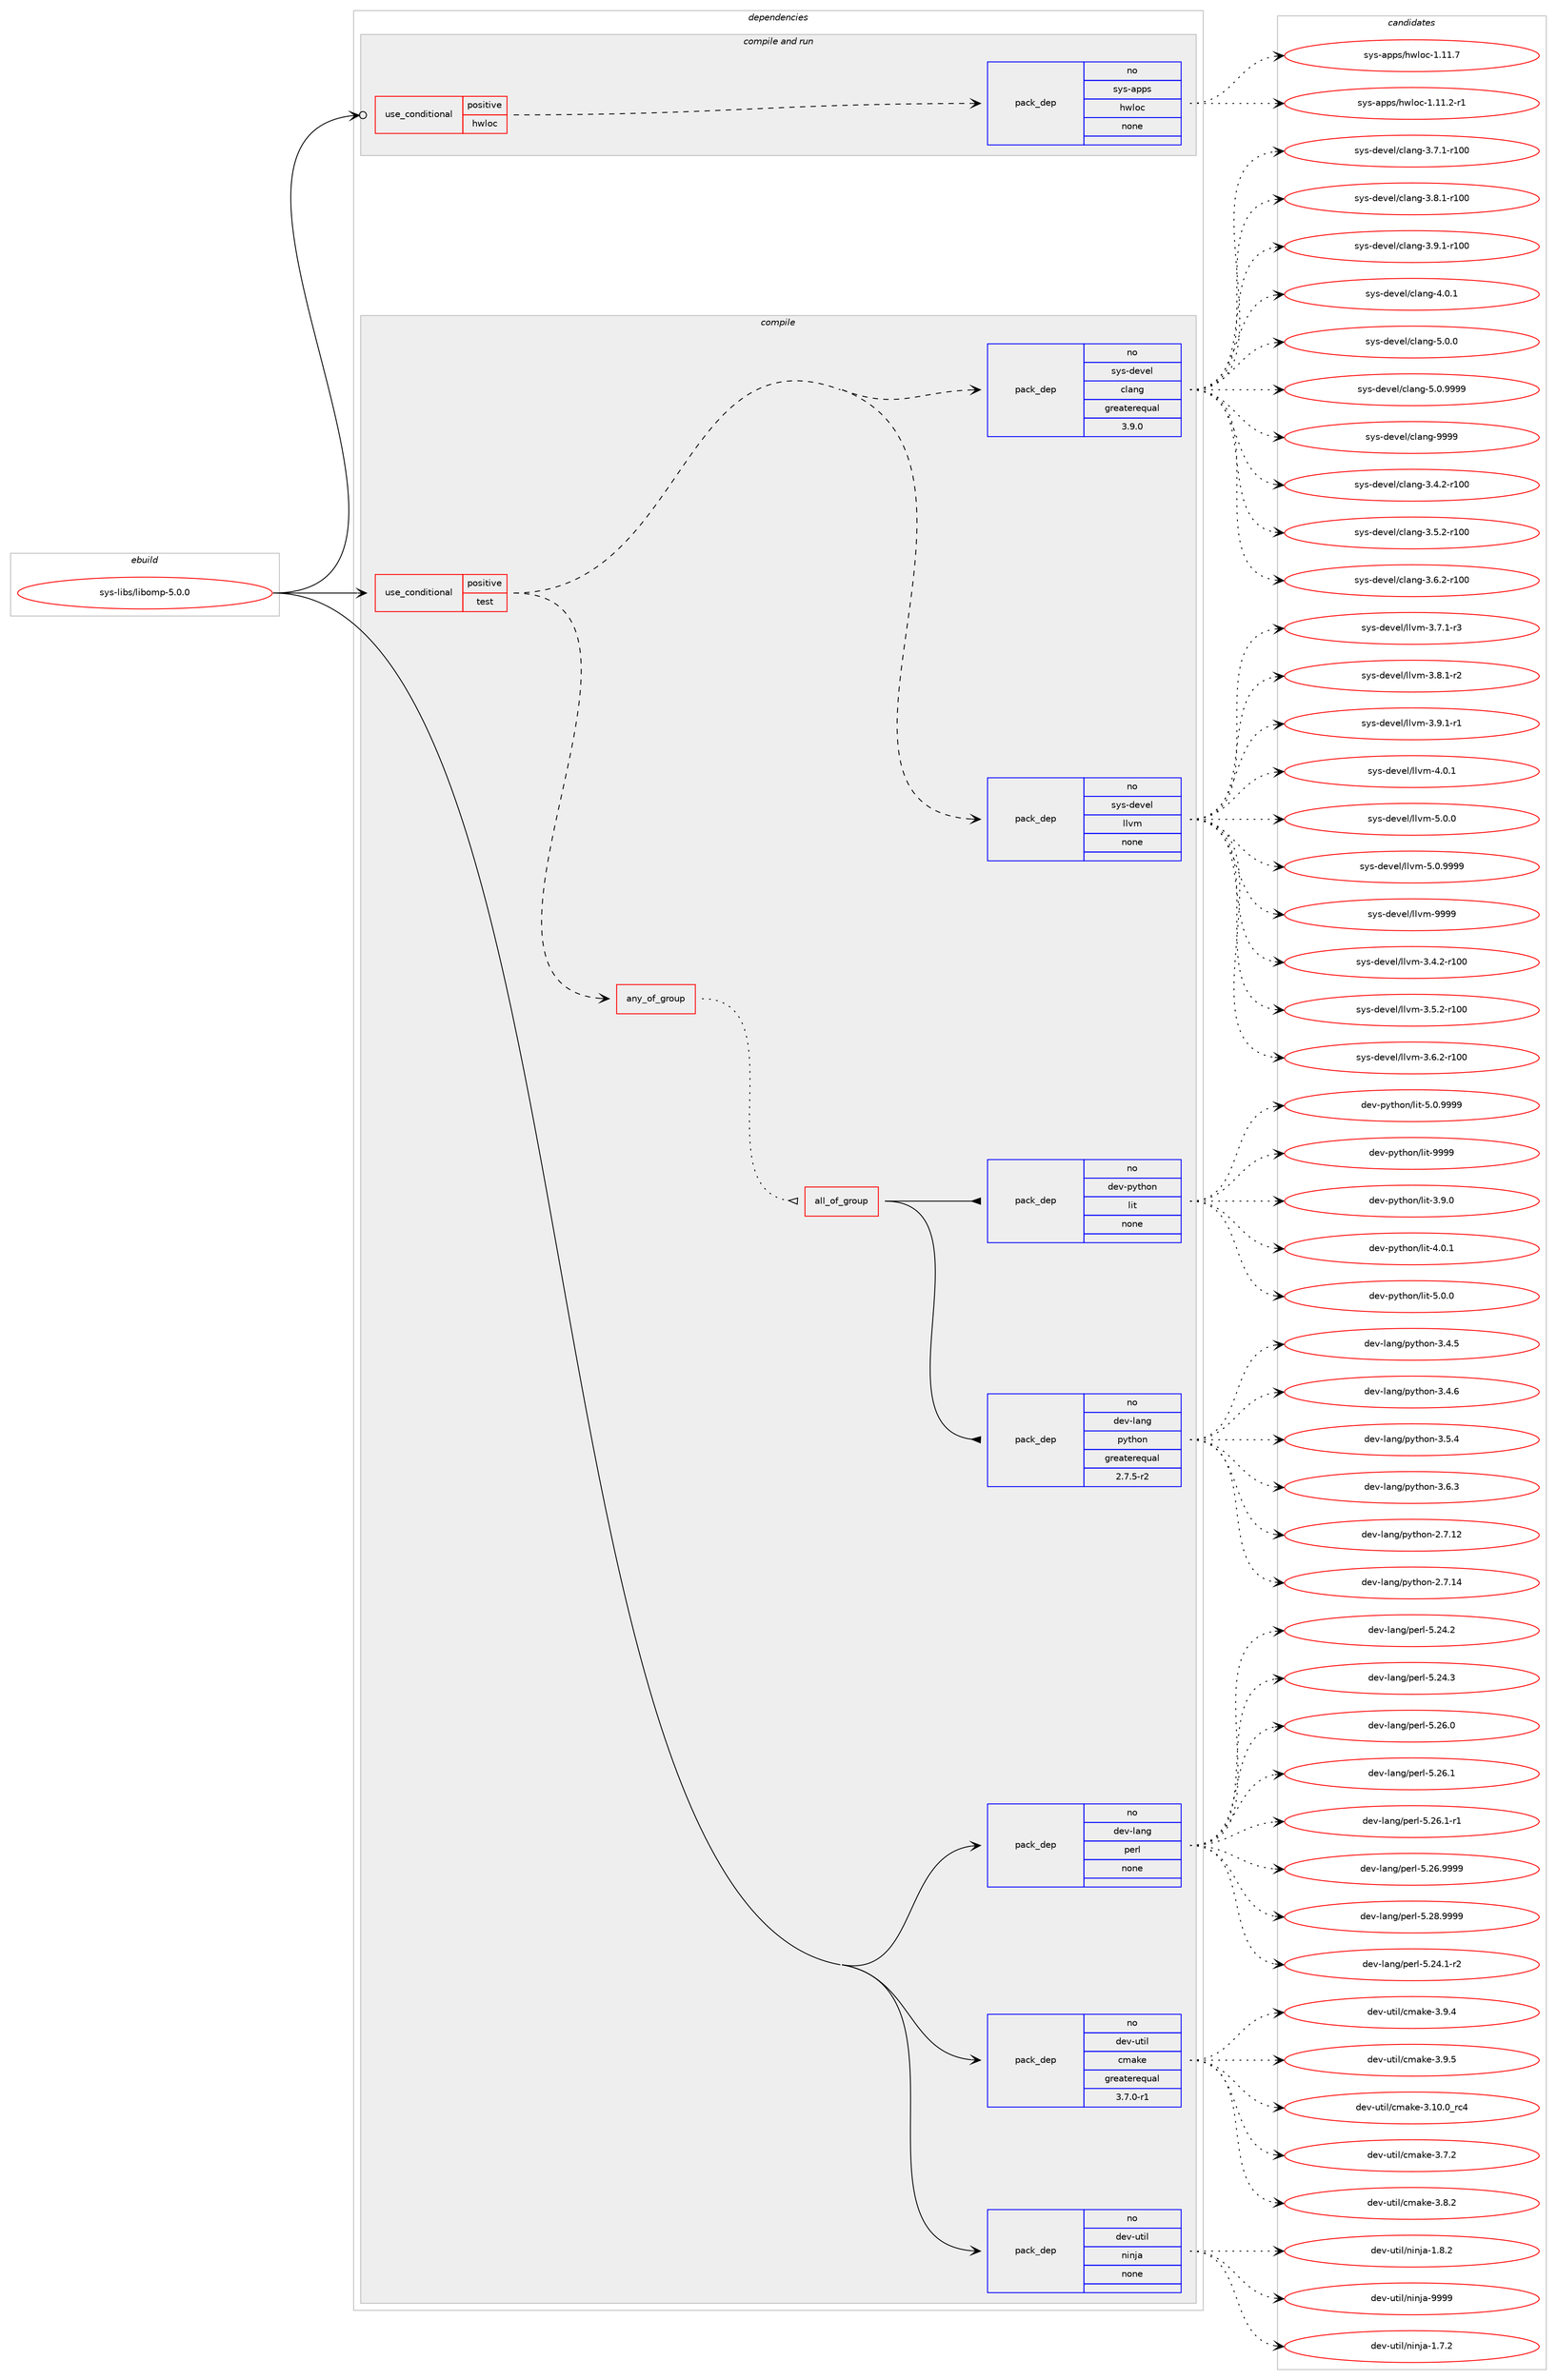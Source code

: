 digraph prolog {

# *************
# Graph options
# *************

newrank=true;
concentrate=true;
compound=true;
graph [rankdir=LR,fontname=Helvetica,fontsize=10,ranksep=1.5];#, ranksep=2.5, nodesep=0.2];
edge  [arrowhead=vee];
node  [fontname=Helvetica,fontsize=10];

# **********
# The ebuild
# **********

subgraph cluster_leftcol {
color=gray;
rank=same;
label=<<i>ebuild</i>>;
id [label="sys-libs/libomp-5.0.0", color=red, width=4, href="../sys-libs/libomp-5.0.0.svg"];
}

# ****************
# The dependencies
# ****************

subgraph cluster_midcol {
color=gray;
label=<<i>dependencies</i>>;
subgraph cluster_compile {
fillcolor="#eeeeee";
style=filled;
label=<<i>compile</i>>;
subgraph cond118335 {
dependency495050 [label=<<TABLE BORDER="0" CELLBORDER="1" CELLSPACING="0" CELLPADDING="4"><TR><TD ROWSPAN="3" CELLPADDING="10">use_conditional</TD></TR><TR><TD>positive</TD></TR><TR><TD>test</TD></TR></TABLE>>, shape=none, color=red];
subgraph any8447 {
dependency495051 [label=<<TABLE BORDER="0" CELLBORDER="1" CELLSPACING="0" CELLPADDING="4"><TR><TD CELLPADDING="10">any_of_group</TD></TR></TABLE>>, shape=none, color=red];subgraph all325 {
dependency495052 [label=<<TABLE BORDER="0" CELLBORDER="1" CELLSPACING="0" CELLPADDING="4"><TR><TD CELLPADDING="10">all_of_group</TD></TR></TABLE>>, shape=none, color=red];subgraph pack367946 {
dependency495053 [label=<<TABLE BORDER="0" CELLBORDER="1" CELLSPACING="0" CELLPADDING="4" WIDTH="220"><TR><TD ROWSPAN="6" CELLPADDING="30">pack_dep</TD></TR><TR><TD WIDTH="110">no</TD></TR><TR><TD>dev-lang</TD></TR><TR><TD>python</TD></TR><TR><TD>greaterequal</TD></TR><TR><TD>2.7.5-r2</TD></TR></TABLE>>, shape=none, color=blue];
}
dependency495052:e -> dependency495053:w [weight=20,style="solid",arrowhead="inv"];
subgraph pack367947 {
dependency495054 [label=<<TABLE BORDER="0" CELLBORDER="1" CELLSPACING="0" CELLPADDING="4" WIDTH="220"><TR><TD ROWSPAN="6" CELLPADDING="30">pack_dep</TD></TR><TR><TD WIDTH="110">no</TD></TR><TR><TD>dev-python</TD></TR><TR><TD>lit</TD></TR><TR><TD>none</TD></TR><TR><TD></TD></TR></TABLE>>, shape=none, color=blue];
}
dependency495052:e -> dependency495054:w [weight=20,style="solid",arrowhead="inv"];
}
dependency495051:e -> dependency495052:w [weight=20,style="dotted",arrowhead="oinv"];
}
dependency495050:e -> dependency495051:w [weight=20,style="dashed",arrowhead="vee"];
subgraph pack367948 {
dependency495055 [label=<<TABLE BORDER="0" CELLBORDER="1" CELLSPACING="0" CELLPADDING="4" WIDTH="220"><TR><TD ROWSPAN="6" CELLPADDING="30">pack_dep</TD></TR><TR><TD WIDTH="110">no</TD></TR><TR><TD>sys-devel</TD></TR><TR><TD>llvm</TD></TR><TR><TD>none</TD></TR><TR><TD></TD></TR></TABLE>>, shape=none, color=blue];
}
dependency495050:e -> dependency495055:w [weight=20,style="dashed",arrowhead="vee"];
subgraph pack367949 {
dependency495056 [label=<<TABLE BORDER="0" CELLBORDER="1" CELLSPACING="0" CELLPADDING="4" WIDTH="220"><TR><TD ROWSPAN="6" CELLPADDING="30">pack_dep</TD></TR><TR><TD WIDTH="110">no</TD></TR><TR><TD>sys-devel</TD></TR><TR><TD>clang</TD></TR><TR><TD>greaterequal</TD></TR><TR><TD>3.9.0</TD></TR></TABLE>>, shape=none, color=blue];
}
dependency495050:e -> dependency495056:w [weight=20,style="dashed",arrowhead="vee"];
}
id:e -> dependency495050:w [weight=20,style="solid",arrowhead="vee"];
subgraph pack367950 {
dependency495057 [label=<<TABLE BORDER="0" CELLBORDER="1" CELLSPACING="0" CELLPADDING="4" WIDTH="220"><TR><TD ROWSPAN="6" CELLPADDING="30">pack_dep</TD></TR><TR><TD WIDTH="110">no</TD></TR><TR><TD>dev-lang</TD></TR><TR><TD>perl</TD></TR><TR><TD>none</TD></TR><TR><TD></TD></TR></TABLE>>, shape=none, color=blue];
}
id:e -> dependency495057:w [weight=20,style="solid",arrowhead="vee"];
subgraph pack367951 {
dependency495058 [label=<<TABLE BORDER="0" CELLBORDER="1" CELLSPACING="0" CELLPADDING="4" WIDTH="220"><TR><TD ROWSPAN="6" CELLPADDING="30">pack_dep</TD></TR><TR><TD WIDTH="110">no</TD></TR><TR><TD>dev-util</TD></TR><TR><TD>cmake</TD></TR><TR><TD>greaterequal</TD></TR><TR><TD>3.7.0-r1</TD></TR></TABLE>>, shape=none, color=blue];
}
id:e -> dependency495058:w [weight=20,style="solid",arrowhead="vee"];
subgraph pack367952 {
dependency495059 [label=<<TABLE BORDER="0" CELLBORDER="1" CELLSPACING="0" CELLPADDING="4" WIDTH="220"><TR><TD ROWSPAN="6" CELLPADDING="30">pack_dep</TD></TR><TR><TD WIDTH="110">no</TD></TR><TR><TD>dev-util</TD></TR><TR><TD>ninja</TD></TR><TR><TD>none</TD></TR><TR><TD></TD></TR></TABLE>>, shape=none, color=blue];
}
id:e -> dependency495059:w [weight=20,style="solid",arrowhead="vee"];
}
subgraph cluster_compileandrun {
fillcolor="#eeeeee";
style=filled;
label=<<i>compile and run</i>>;
subgraph cond118336 {
dependency495060 [label=<<TABLE BORDER="0" CELLBORDER="1" CELLSPACING="0" CELLPADDING="4"><TR><TD ROWSPAN="3" CELLPADDING="10">use_conditional</TD></TR><TR><TD>positive</TD></TR><TR><TD>hwloc</TD></TR></TABLE>>, shape=none, color=red];
subgraph pack367953 {
dependency495061 [label=<<TABLE BORDER="0" CELLBORDER="1" CELLSPACING="0" CELLPADDING="4" WIDTH="220"><TR><TD ROWSPAN="6" CELLPADDING="30">pack_dep</TD></TR><TR><TD WIDTH="110">no</TD></TR><TR><TD>sys-apps</TD></TR><TR><TD>hwloc</TD></TR><TR><TD>none</TD></TR><TR><TD></TD></TR></TABLE>>, shape=none, color=blue];
}
dependency495060:e -> dependency495061:w [weight=20,style="dashed",arrowhead="vee"];
}
id:e -> dependency495060:w [weight=20,style="solid",arrowhead="odotvee"];
}
subgraph cluster_run {
fillcolor="#eeeeee";
style=filled;
label=<<i>run</i>>;
}
}

# **************
# The candidates
# **************

subgraph cluster_choices {
rank=same;
color=gray;
label=<<i>candidates</i>>;

subgraph choice367946 {
color=black;
nodesep=1;
choice10010111845108971101034711212111610411111045504655464950 [label="dev-lang/python-2.7.12", color=red, width=4,href="../dev-lang/python-2.7.12.svg"];
choice10010111845108971101034711212111610411111045504655464952 [label="dev-lang/python-2.7.14", color=red, width=4,href="../dev-lang/python-2.7.14.svg"];
choice100101118451089711010347112121116104111110455146524653 [label="dev-lang/python-3.4.5", color=red, width=4,href="../dev-lang/python-3.4.5.svg"];
choice100101118451089711010347112121116104111110455146524654 [label="dev-lang/python-3.4.6", color=red, width=4,href="../dev-lang/python-3.4.6.svg"];
choice100101118451089711010347112121116104111110455146534652 [label="dev-lang/python-3.5.4", color=red, width=4,href="../dev-lang/python-3.5.4.svg"];
choice100101118451089711010347112121116104111110455146544651 [label="dev-lang/python-3.6.3", color=red, width=4,href="../dev-lang/python-3.6.3.svg"];
dependency495053:e -> choice10010111845108971101034711212111610411111045504655464950:w [style=dotted,weight="100"];
dependency495053:e -> choice10010111845108971101034711212111610411111045504655464952:w [style=dotted,weight="100"];
dependency495053:e -> choice100101118451089711010347112121116104111110455146524653:w [style=dotted,weight="100"];
dependency495053:e -> choice100101118451089711010347112121116104111110455146524654:w [style=dotted,weight="100"];
dependency495053:e -> choice100101118451089711010347112121116104111110455146534652:w [style=dotted,weight="100"];
dependency495053:e -> choice100101118451089711010347112121116104111110455146544651:w [style=dotted,weight="100"];
}
subgraph choice367947 {
color=black;
nodesep=1;
choice1001011184511212111610411111047108105116455146574648 [label="dev-python/lit-3.9.0", color=red, width=4,href="../dev-python/lit-3.9.0.svg"];
choice1001011184511212111610411111047108105116455246484649 [label="dev-python/lit-4.0.1", color=red, width=4,href="../dev-python/lit-4.0.1.svg"];
choice1001011184511212111610411111047108105116455346484648 [label="dev-python/lit-5.0.0", color=red, width=4,href="../dev-python/lit-5.0.0.svg"];
choice1001011184511212111610411111047108105116455346484657575757 [label="dev-python/lit-5.0.9999", color=red, width=4,href="../dev-python/lit-5.0.9999.svg"];
choice10010111845112121116104111110471081051164557575757 [label="dev-python/lit-9999", color=red, width=4,href="../dev-python/lit-9999.svg"];
dependency495054:e -> choice1001011184511212111610411111047108105116455146574648:w [style=dotted,weight="100"];
dependency495054:e -> choice1001011184511212111610411111047108105116455246484649:w [style=dotted,weight="100"];
dependency495054:e -> choice1001011184511212111610411111047108105116455346484648:w [style=dotted,weight="100"];
dependency495054:e -> choice1001011184511212111610411111047108105116455346484657575757:w [style=dotted,weight="100"];
dependency495054:e -> choice10010111845112121116104111110471081051164557575757:w [style=dotted,weight="100"];
}
subgraph choice367948 {
color=black;
nodesep=1;
choice115121115451001011181011084710810811810945514652465045114494848 [label="sys-devel/llvm-3.4.2-r100", color=red, width=4,href="../sys-devel/llvm-3.4.2-r100.svg"];
choice115121115451001011181011084710810811810945514653465045114494848 [label="sys-devel/llvm-3.5.2-r100", color=red, width=4,href="../sys-devel/llvm-3.5.2-r100.svg"];
choice115121115451001011181011084710810811810945514654465045114494848 [label="sys-devel/llvm-3.6.2-r100", color=red, width=4,href="../sys-devel/llvm-3.6.2-r100.svg"];
choice11512111545100101118101108471081081181094551465546494511451 [label="sys-devel/llvm-3.7.1-r3", color=red, width=4,href="../sys-devel/llvm-3.7.1-r3.svg"];
choice11512111545100101118101108471081081181094551465646494511450 [label="sys-devel/llvm-3.8.1-r2", color=red, width=4,href="../sys-devel/llvm-3.8.1-r2.svg"];
choice11512111545100101118101108471081081181094551465746494511449 [label="sys-devel/llvm-3.9.1-r1", color=red, width=4,href="../sys-devel/llvm-3.9.1-r1.svg"];
choice1151211154510010111810110847108108118109455246484649 [label="sys-devel/llvm-4.0.1", color=red, width=4,href="../sys-devel/llvm-4.0.1.svg"];
choice1151211154510010111810110847108108118109455346484648 [label="sys-devel/llvm-5.0.0", color=red, width=4,href="../sys-devel/llvm-5.0.0.svg"];
choice1151211154510010111810110847108108118109455346484657575757 [label="sys-devel/llvm-5.0.9999", color=red, width=4,href="../sys-devel/llvm-5.0.9999.svg"];
choice11512111545100101118101108471081081181094557575757 [label="sys-devel/llvm-9999", color=red, width=4,href="../sys-devel/llvm-9999.svg"];
dependency495055:e -> choice115121115451001011181011084710810811810945514652465045114494848:w [style=dotted,weight="100"];
dependency495055:e -> choice115121115451001011181011084710810811810945514653465045114494848:w [style=dotted,weight="100"];
dependency495055:e -> choice115121115451001011181011084710810811810945514654465045114494848:w [style=dotted,weight="100"];
dependency495055:e -> choice11512111545100101118101108471081081181094551465546494511451:w [style=dotted,weight="100"];
dependency495055:e -> choice11512111545100101118101108471081081181094551465646494511450:w [style=dotted,weight="100"];
dependency495055:e -> choice11512111545100101118101108471081081181094551465746494511449:w [style=dotted,weight="100"];
dependency495055:e -> choice1151211154510010111810110847108108118109455246484649:w [style=dotted,weight="100"];
dependency495055:e -> choice1151211154510010111810110847108108118109455346484648:w [style=dotted,weight="100"];
dependency495055:e -> choice1151211154510010111810110847108108118109455346484657575757:w [style=dotted,weight="100"];
dependency495055:e -> choice11512111545100101118101108471081081181094557575757:w [style=dotted,weight="100"];
}
subgraph choice367949 {
color=black;
nodesep=1;
choice1151211154510010111810110847991089711010345514652465045114494848 [label="sys-devel/clang-3.4.2-r100", color=red, width=4,href="../sys-devel/clang-3.4.2-r100.svg"];
choice1151211154510010111810110847991089711010345514653465045114494848 [label="sys-devel/clang-3.5.2-r100", color=red, width=4,href="../sys-devel/clang-3.5.2-r100.svg"];
choice1151211154510010111810110847991089711010345514654465045114494848 [label="sys-devel/clang-3.6.2-r100", color=red, width=4,href="../sys-devel/clang-3.6.2-r100.svg"];
choice1151211154510010111810110847991089711010345514655464945114494848 [label="sys-devel/clang-3.7.1-r100", color=red, width=4,href="../sys-devel/clang-3.7.1-r100.svg"];
choice1151211154510010111810110847991089711010345514656464945114494848 [label="sys-devel/clang-3.8.1-r100", color=red, width=4,href="../sys-devel/clang-3.8.1-r100.svg"];
choice1151211154510010111810110847991089711010345514657464945114494848 [label="sys-devel/clang-3.9.1-r100", color=red, width=4,href="../sys-devel/clang-3.9.1-r100.svg"];
choice11512111545100101118101108479910897110103455246484649 [label="sys-devel/clang-4.0.1", color=red, width=4,href="../sys-devel/clang-4.0.1.svg"];
choice11512111545100101118101108479910897110103455346484648 [label="sys-devel/clang-5.0.0", color=red, width=4,href="../sys-devel/clang-5.0.0.svg"];
choice11512111545100101118101108479910897110103455346484657575757 [label="sys-devel/clang-5.0.9999", color=red, width=4,href="../sys-devel/clang-5.0.9999.svg"];
choice115121115451001011181011084799108971101034557575757 [label="sys-devel/clang-9999", color=red, width=4,href="../sys-devel/clang-9999.svg"];
dependency495056:e -> choice1151211154510010111810110847991089711010345514652465045114494848:w [style=dotted,weight="100"];
dependency495056:e -> choice1151211154510010111810110847991089711010345514653465045114494848:w [style=dotted,weight="100"];
dependency495056:e -> choice1151211154510010111810110847991089711010345514654465045114494848:w [style=dotted,weight="100"];
dependency495056:e -> choice1151211154510010111810110847991089711010345514655464945114494848:w [style=dotted,weight="100"];
dependency495056:e -> choice1151211154510010111810110847991089711010345514656464945114494848:w [style=dotted,weight="100"];
dependency495056:e -> choice1151211154510010111810110847991089711010345514657464945114494848:w [style=dotted,weight="100"];
dependency495056:e -> choice11512111545100101118101108479910897110103455246484649:w [style=dotted,weight="100"];
dependency495056:e -> choice11512111545100101118101108479910897110103455346484648:w [style=dotted,weight="100"];
dependency495056:e -> choice11512111545100101118101108479910897110103455346484657575757:w [style=dotted,weight="100"];
dependency495056:e -> choice115121115451001011181011084799108971101034557575757:w [style=dotted,weight="100"];
}
subgraph choice367950 {
color=black;
nodesep=1;
choice100101118451089711010347112101114108455346505246494511450 [label="dev-lang/perl-5.24.1-r2", color=red, width=4,href="../dev-lang/perl-5.24.1-r2.svg"];
choice10010111845108971101034711210111410845534650524650 [label="dev-lang/perl-5.24.2", color=red, width=4,href="../dev-lang/perl-5.24.2.svg"];
choice10010111845108971101034711210111410845534650524651 [label="dev-lang/perl-5.24.3", color=red, width=4,href="../dev-lang/perl-5.24.3.svg"];
choice10010111845108971101034711210111410845534650544648 [label="dev-lang/perl-5.26.0", color=red, width=4,href="../dev-lang/perl-5.26.0.svg"];
choice10010111845108971101034711210111410845534650544649 [label="dev-lang/perl-5.26.1", color=red, width=4,href="../dev-lang/perl-5.26.1.svg"];
choice100101118451089711010347112101114108455346505446494511449 [label="dev-lang/perl-5.26.1-r1", color=red, width=4,href="../dev-lang/perl-5.26.1-r1.svg"];
choice10010111845108971101034711210111410845534650544657575757 [label="dev-lang/perl-5.26.9999", color=red, width=4,href="../dev-lang/perl-5.26.9999.svg"];
choice10010111845108971101034711210111410845534650564657575757 [label="dev-lang/perl-5.28.9999", color=red, width=4,href="../dev-lang/perl-5.28.9999.svg"];
dependency495057:e -> choice100101118451089711010347112101114108455346505246494511450:w [style=dotted,weight="100"];
dependency495057:e -> choice10010111845108971101034711210111410845534650524650:w [style=dotted,weight="100"];
dependency495057:e -> choice10010111845108971101034711210111410845534650524651:w [style=dotted,weight="100"];
dependency495057:e -> choice10010111845108971101034711210111410845534650544648:w [style=dotted,weight="100"];
dependency495057:e -> choice10010111845108971101034711210111410845534650544649:w [style=dotted,weight="100"];
dependency495057:e -> choice100101118451089711010347112101114108455346505446494511449:w [style=dotted,weight="100"];
dependency495057:e -> choice10010111845108971101034711210111410845534650544657575757:w [style=dotted,weight="100"];
dependency495057:e -> choice10010111845108971101034711210111410845534650564657575757:w [style=dotted,weight="100"];
}
subgraph choice367951 {
color=black;
nodesep=1;
choice1001011184511711610510847991099710710145514649484648951149952 [label="dev-util/cmake-3.10.0_rc4", color=red, width=4,href="../dev-util/cmake-3.10.0_rc4.svg"];
choice10010111845117116105108479910997107101455146554650 [label="dev-util/cmake-3.7.2", color=red, width=4,href="../dev-util/cmake-3.7.2.svg"];
choice10010111845117116105108479910997107101455146564650 [label="dev-util/cmake-3.8.2", color=red, width=4,href="../dev-util/cmake-3.8.2.svg"];
choice10010111845117116105108479910997107101455146574652 [label="dev-util/cmake-3.9.4", color=red, width=4,href="../dev-util/cmake-3.9.4.svg"];
choice10010111845117116105108479910997107101455146574653 [label="dev-util/cmake-3.9.5", color=red, width=4,href="../dev-util/cmake-3.9.5.svg"];
dependency495058:e -> choice1001011184511711610510847991099710710145514649484648951149952:w [style=dotted,weight="100"];
dependency495058:e -> choice10010111845117116105108479910997107101455146554650:w [style=dotted,weight="100"];
dependency495058:e -> choice10010111845117116105108479910997107101455146564650:w [style=dotted,weight="100"];
dependency495058:e -> choice10010111845117116105108479910997107101455146574652:w [style=dotted,weight="100"];
dependency495058:e -> choice10010111845117116105108479910997107101455146574653:w [style=dotted,weight="100"];
}
subgraph choice367952 {
color=black;
nodesep=1;
choice100101118451171161051084711010511010697454946554650 [label="dev-util/ninja-1.7.2", color=red, width=4,href="../dev-util/ninja-1.7.2.svg"];
choice100101118451171161051084711010511010697454946564650 [label="dev-util/ninja-1.8.2", color=red, width=4,href="../dev-util/ninja-1.8.2.svg"];
choice1001011184511711610510847110105110106974557575757 [label="dev-util/ninja-9999", color=red, width=4,href="../dev-util/ninja-9999.svg"];
dependency495059:e -> choice100101118451171161051084711010511010697454946554650:w [style=dotted,weight="100"];
dependency495059:e -> choice100101118451171161051084711010511010697454946564650:w [style=dotted,weight="100"];
dependency495059:e -> choice1001011184511711610510847110105110106974557575757:w [style=dotted,weight="100"];
}
subgraph choice367953 {
color=black;
nodesep=1;
choice11512111545971121121154710411910811199454946494946504511449 [label="sys-apps/hwloc-1.11.2-r1", color=red, width=4,href="../sys-apps/hwloc-1.11.2-r1.svg"];
choice1151211154597112112115471041191081119945494649494655 [label="sys-apps/hwloc-1.11.7", color=red, width=4,href="../sys-apps/hwloc-1.11.7.svg"];
dependency495061:e -> choice11512111545971121121154710411910811199454946494946504511449:w [style=dotted,weight="100"];
dependency495061:e -> choice1151211154597112112115471041191081119945494649494655:w [style=dotted,weight="100"];
}
}

}
